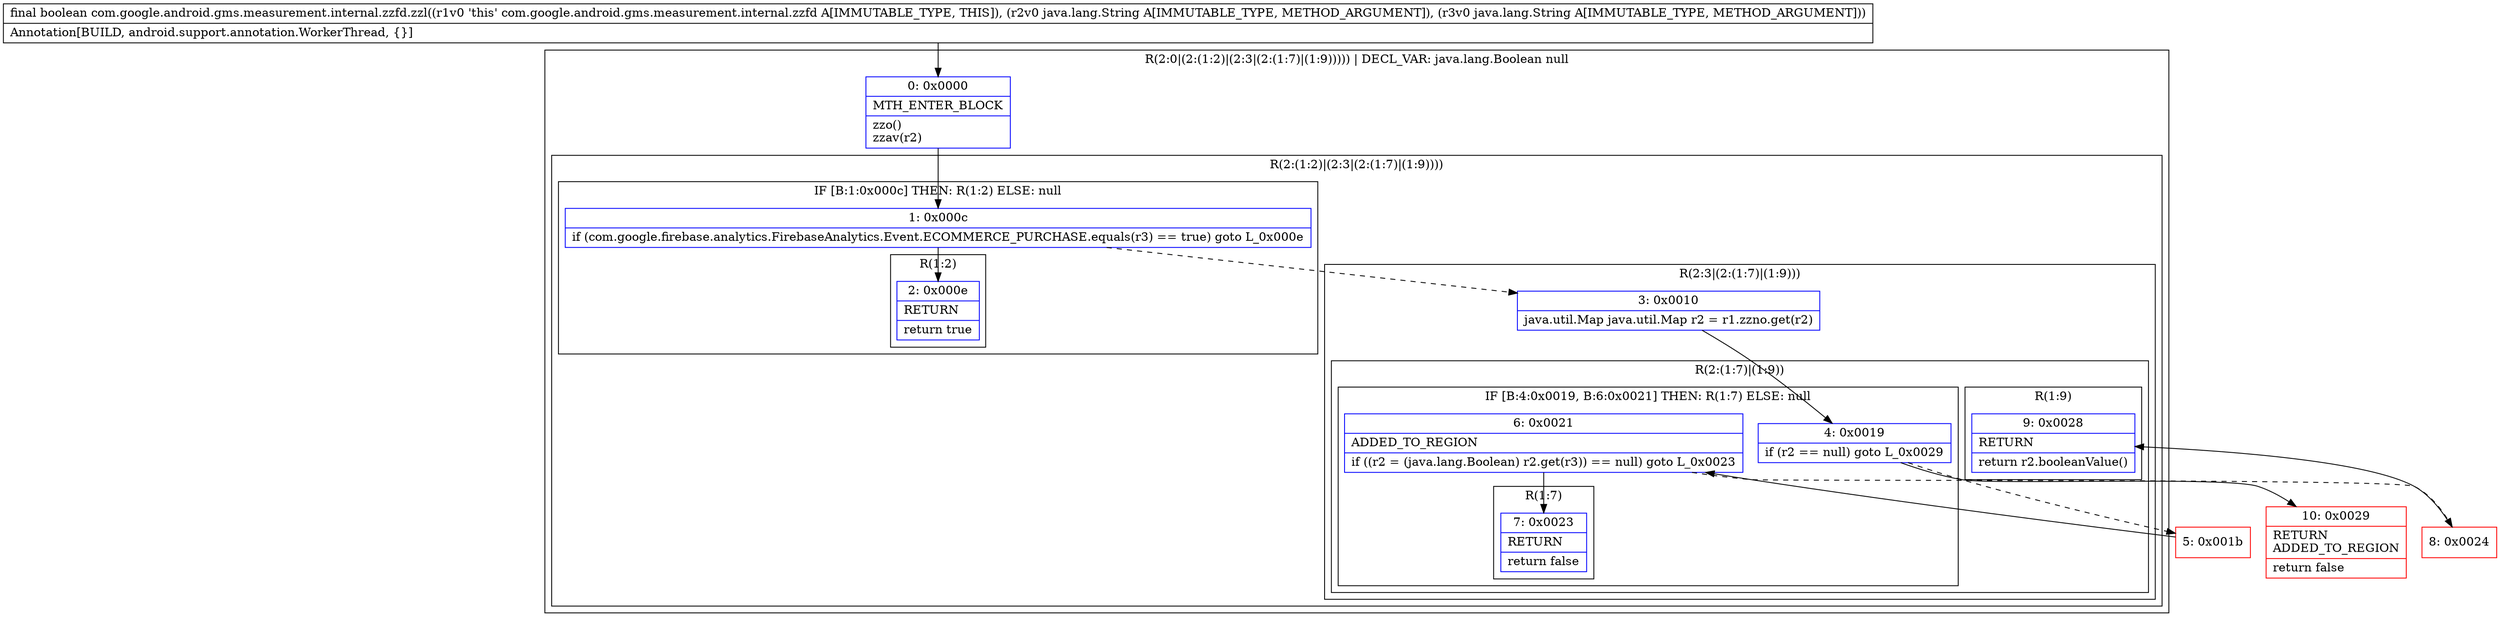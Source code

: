 digraph "CFG forcom.google.android.gms.measurement.internal.zzfd.zzl(Ljava\/lang\/String;Ljava\/lang\/String;)Z" {
subgraph cluster_Region_2111312320 {
label = "R(2:0|(2:(1:2)|(2:3|(2:(1:7)|(1:9))))) | DECL_VAR: java.lang.Boolean null\l";
node [shape=record,color=blue];
Node_0 [shape=record,label="{0\:\ 0x0000|MTH_ENTER_BLOCK\l|zzo()\lzzav(r2)\l}"];
subgraph cluster_Region_499703932 {
label = "R(2:(1:2)|(2:3|(2:(1:7)|(1:9))))";
node [shape=record,color=blue];
subgraph cluster_IfRegion_504874069 {
label = "IF [B:1:0x000c] THEN: R(1:2) ELSE: null";
node [shape=record,color=blue];
Node_1 [shape=record,label="{1\:\ 0x000c|if (com.google.firebase.analytics.FirebaseAnalytics.Event.ECOMMERCE_PURCHASE.equals(r3) == true) goto L_0x000e\l}"];
subgraph cluster_Region_1475872913 {
label = "R(1:2)";
node [shape=record,color=blue];
Node_2 [shape=record,label="{2\:\ 0x000e|RETURN\l|return true\l}"];
}
}
subgraph cluster_Region_809164042 {
label = "R(2:3|(2:(1:7)|(1:9)))";
node [shape=record,color=blue];
Node_3 [shape=record,label="{3\:\ 0x0010|java.util.Map java.util.Map r2 = r1.zzno.get(r2)\l}"];
subgraph cluster_Region_1779652031 {
label = "R(2:(1:7)|(1:9))";
node [shape=record,color=blue];
subgraph cluster_IfRegion_764390924 {
label = "IF [B:4:0x0019, B:6:0x0021] THEN: R(1:7) ELSE: null";
node [shape=record,color=blue];
Node_4 [shape=record,label="{4\:\ 0x0019|if (r2 == null) goto L_0x0029\l}"];
Node_6 [shape=record,label="{6\:\ 0x0021|ADDED_TO_REGION\l|if ((r2 = (java.lang.Boolean) r2.get(r3)) == null) goto L_0x0023\l}"];
subgraph cluster_Region_805475201 {
label = "R(1:7)";
node [shape=record,color=blue];
Node_7 [shape=record,label="{7\:\ 0x0023|RETURN\l|return false\l}"];
}
}
subgraph cluster_Region_278387896 {
label = "R(1:9)";
node [shape=record,color=blue];
Node_9 [shape=record,label="{9\:\ 0x0028|RETURN\l|return r2.booleanValue()\l}"];
}
}
}
}
}
Node_5 [shape=record,color=red,label="{5\:\ 0x001b}"];
Node_8 [shape=record,color=red,label="{8\:\ 0x0024}"];
Node_10 [shape=record,color=red,label="{10\:\ 0x0029|RETURN\lADDED_TO_REGION\l|return false\l}"];
MethodNode[shape=record,label="{final boolean com.google.android.gms.measurement.internal.zzfd.zzl((r1v0 'this' com.google.android.gms.measurement.internal.zzfd A[IMMUTABLE_TYPE, THIS]), (r2v0 java.lang.String A[IMMUTABLE_TYPE, METHOD_ARGUMENT]), (r3v0 java.lang.String A[IMMUTABLE_TYPE, METHOD_ARGUMENT]))  | Annotation[BUILD, android.support.annotation.WorkerThread, \{\}]\l}"];
MethodNode -> Node_0;
Node_0 -> Node_1;
Node_1 -> Node_2;
Node_1 -> Node_3[style=dashed];
Node_3 -> Node_4;
Node_4 -> Node_5[style=dashed];
Node_4 -> Node_10;
Node_6 -> Node_7;
Node_6 -> Node_8[style=dashed];
Node_5 -> Node_6;
Node_8 -> Node_9;
}

